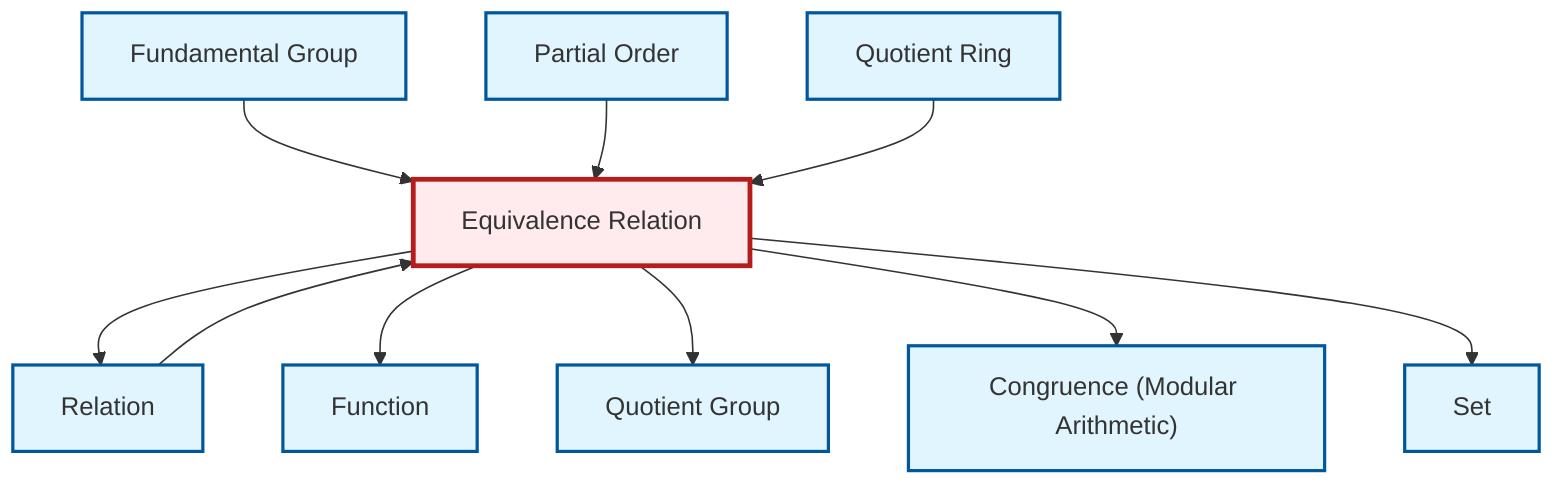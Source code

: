 graph TD
    classDef definition fill:#e1f5fe,stroke:#01579b,stroke-width:2px
    classDef theorem fill:#f3e5f5,stroke:#4a148c,stroke-width:2px
    classDef axiom fill:#fff3e0,stroke:#e65100,stroke-width:2px
    classDef example fill:#e8f5e9,stroke:#1b5e20,stroke-width:2px
    classDef current fill:#ffebee,stroke:#b71c1c,stroke-width:3px
    def-function["Function"]:::definition
    def-quotient-group["Quotient Group"]:::definition
    def-set["Set"]:::definition
    def-equivalence-relation["Equivalence Relation"]:::definition
    def-fundamental-group["Fundamental Group"]:::definition
    def-quotient-ring["Quotient Ring"]:::definition
    def-congruence["Congruence (Modular Arithmetic)"]:::definition
    def-partial-order["Partial Order"]:::definition
    def-relation["Relation"]:::definition
    def-relation --> def-equivalence-relation
    def-fundamental-group --> def-equivalence-relation
    def-equivalence-relation --> def-relation
    def-partial-order --> def-equivalence-relation
    def-quotient-ring --> def-equivalence-relation
    def-equivalence-relation --> def-function
    def-equivalence-relation --> def-quotient-group
    def-equivalence-relation --> def-congruence
    def-equivalence-relation --> def-set
    class def-equivalence-relation current